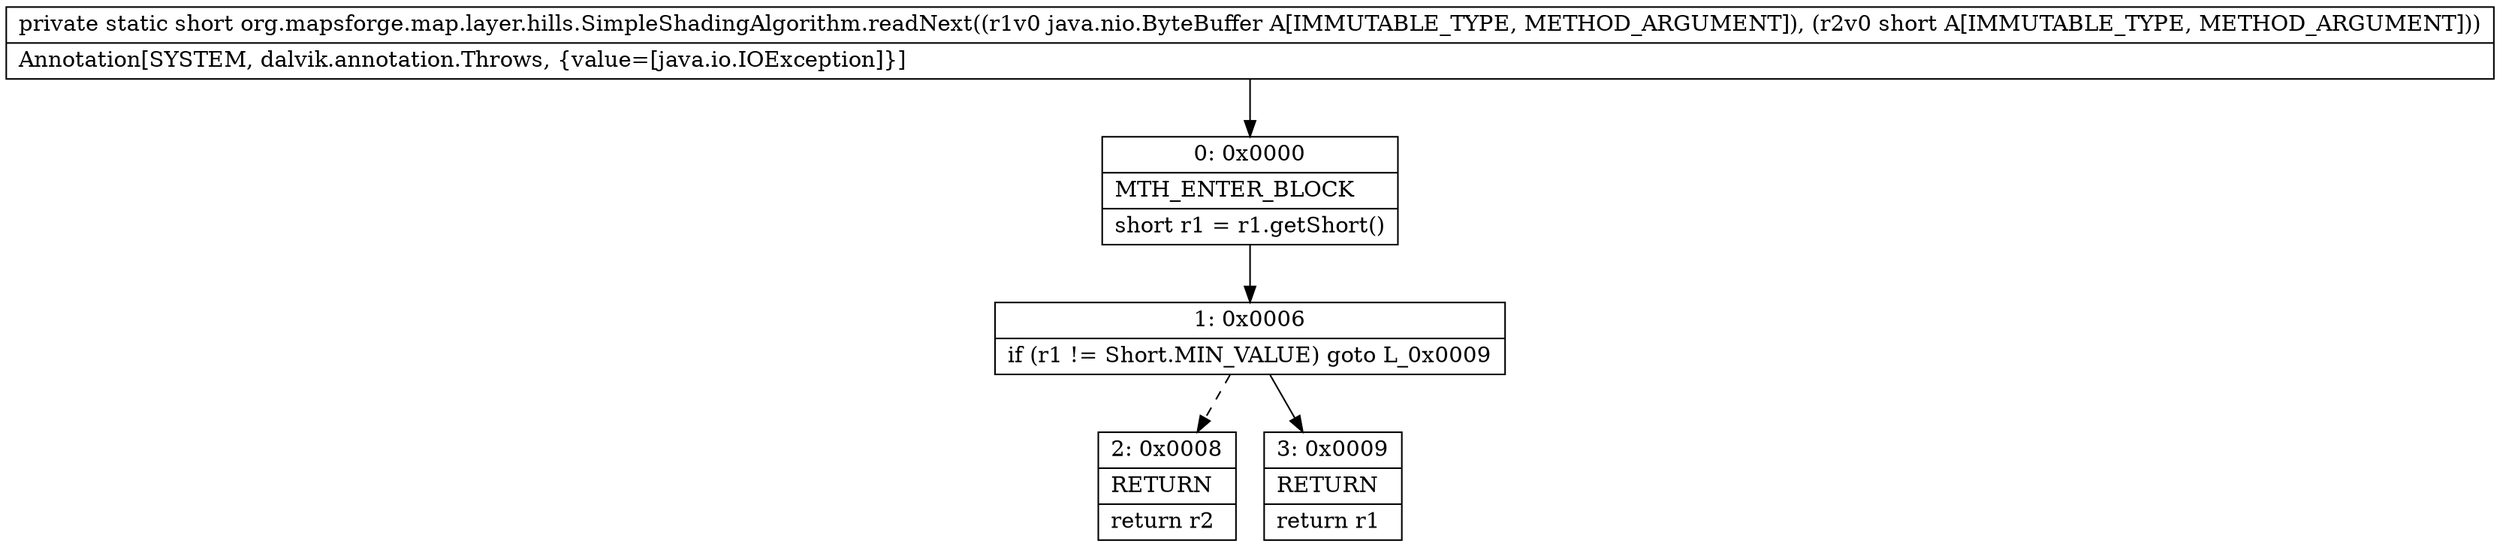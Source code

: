 digraph "CFG fororg.mapsforge.map.layer.hills.SimpleShadingAlgorithm.readNext(Ljava\/nio\/ByteBuffer;S)S" {
Node_0 [shape=record,label="{0\:\ 0x0000|MTH_ENTER_BLOCK\l|short r1 = r1.getShort()\l}"];
Node_1 [shape=record,label="{1\:\ 0x0006|if (r1 != Short.MIN_VALUE) goto L_0x0009\l}"];
Node_2 [shape=record,label="{2\:\ 0x0008|RETURN\l|return r2\l}"];
Node_3 [shape=record,label="{3\:\ 0x0009|RETURN\l|return r1\l}"];
MethodNode[shape=record,label="{private static short org.mapsforge.map.layer.hills.SimpleShadingAlgorithm.readNext((r1v0 java.nio.ByteBuffer A[IMMUTABLE_TYPE, METHOD_ARGUMENT]), (r2v0 short A[IMMUTABLE_TYPE, METHOD_ARGUMENT]))  | Annotation[SYSTEM, dalvik.annotation.Throws, \{value=[java.io.IOException]\}]\l}"];
MethodNode -> Node_0;
Node_0 -> Node_1;
Node_1 -> Node_2[style=dashed];
Node_1 -> Node_3;
}

